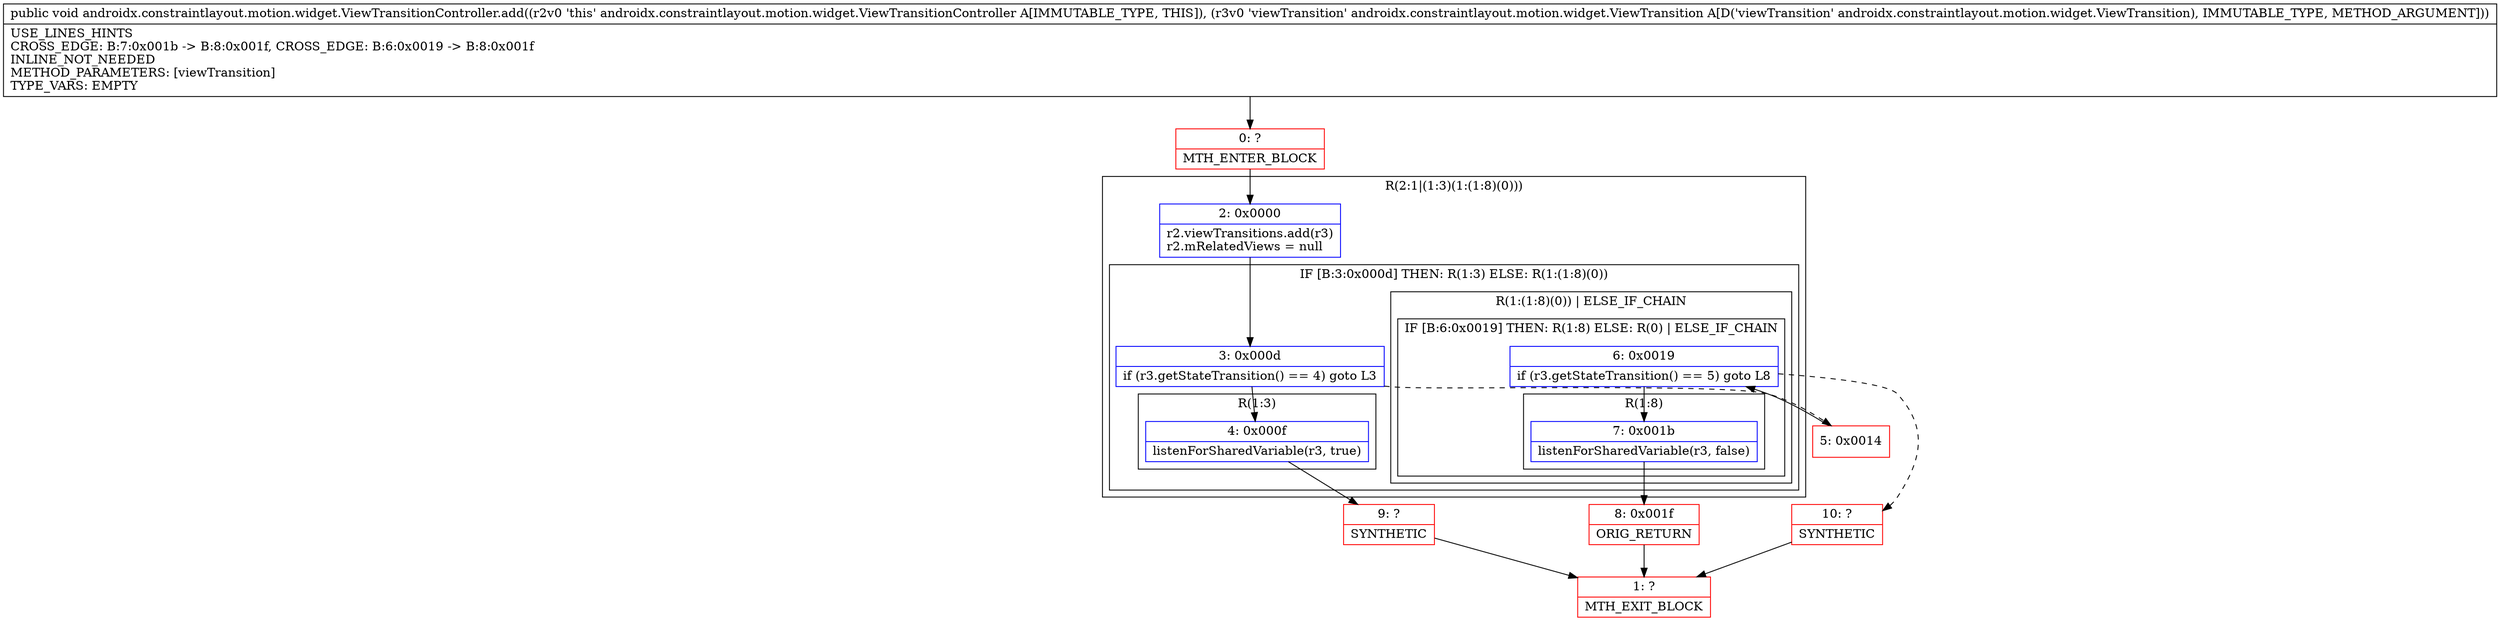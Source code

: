 digraph "CFG forandroidx.constraintlayout.motion.widget.ViewTransitionController.add(Landroidx\/constraintlayout\/motion\/widget\/ViewTransition;)V" {
subgraph cluster_Region_2012982411 {
label = "R(2:1|(1:3)(1:(1:8)(0)))";
node [shape=record,color=blue];
Node_2 [shape=record,label="{2\:\ 0x0000|r2.viewTransitions.add(r3)\lr2.mRelatedViews = null\l}"];
subgraph cluster_IfRegion_1441123222 {
label = "IF [B:3:0x000d] THEN: R(1:3) ELSE: R(1:(1:8)(0))";
node [shape=record,color=blue];
Node_3 [shape=record,label="{3\:\ 0x000d|if (r3.getStateTransition() == 4) goto L3\l}"];
subgraph cluster_Region_1030583505 {
label = "R(1:3)";
node [shape=record,color=blue];
Node_4 [shape=record,label="{4\:\ 0x000f|listenForSharedVariable(r3, true)\l}"];
}
subgraph cluster_Region_1160578683 {
label = "R(1:(1:8)(0)) | ELSE_IF_CHAIN\l";
node [shape=record,color=blue];
subgraph cluster_IfRegion_1863873953 {
label = "IF [B:6:0x0019] THEN: R(1:8) ELSE: R(0) | ELSE_IF_CHAIN\l";
node [shape=record,color=blue];
Node_6 [shape=record,label="{6\:\ 0x0019|if (r3.getStateTransition() == 5) goto L8\l}"];
subgraph cluster_Region_341490351 {
label = "R(1:8)";
node [shape=record,color=blue];
Node_7 [shape=record,label="{7\:\ 0x001b|listenForSharedVariable(r3, false)\l}"];
}
subgraph cluster_Region_1111990025 {
label = "R(0)";
node [shape=record,color=blue];
}
}
}
}
}
Node_0 [shape=record,color=red,label="{0\:\ ?|MTH_ENTER_BLOCK\l}"];
Node_9 [shape=record,color=red,label="{9\:\ ?|SYNTHETIC\l}"];
Node_1 [shape=record,color=red,label="{1\:\ ?|MTH_EXIT_BLOCK\l}"];
Node_5 [shape=record,color=red,label="{5\:\ 0x0014}"];
Node_8 [shape=record,color=red,label="{8\:\ 0x001f|ORIG_RETURN\l}"];
Node_10 [shape=record,color=red,label="{10\:\ ?|SYNTHETIC\l}"];
MethodNode[shape=record,label="{public void androidx.constraintlayout.motion.widget.ViewTransitionController.add((r2v0 'this' androidx.constraintlayout.motion.widget.ViewTransitionController A[IMMUTABLE_TYPE, THIS]), (r3v0 'viewTransition' androidx.constraintlayout.motion.widget.ViewTransition A[D('viewTransition' androidx.constraintlayout.motion.widget.ViewTransition), IMMUTABLE_TYPE, METHOD_ARGUMENT]))  | USE_LINES_HINTS\lCROSS_EDGE: B:7:0x001b \-\> B:8:0x001f, CROSS_EDGE: B:6:0x0019 \-\> B:8:0x001f\lINLINE_NOT_NEEDED\lMETHOD_PARAMETERS: [viewTransition]\lTYPE_VARS: EMPTY\l}"];
MethodNode -> Node_0;Node_2 -> Node_3;
Node_3 -> Node_4;
Node_3 -> Node_5[style=dashed];
Node_4 -> Node_9;
Node_6 -> Node_7;
Node_6 -> Node_10[style=dashed];
Node_7 -> Node_8;
Node_0 -> Node_2;
Node_9 -> Node_1;
Node_5 -> Node_6;
Node_8 -> Node_1;
Node_10 -> Node_1;
}


